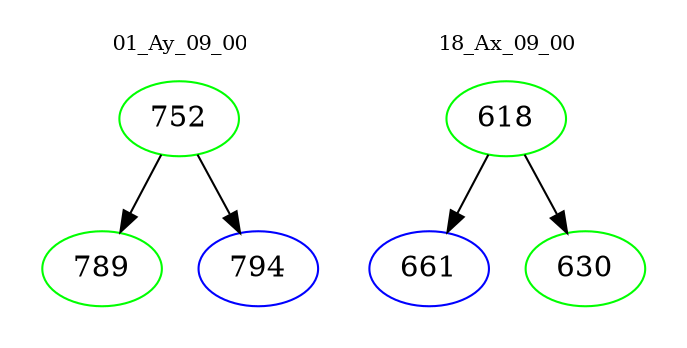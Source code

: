 digraph{
subgraph cluster_0 {
color = white
label = "01_Ay_09_00";
fontsize=10;
T0_752 [label="752", color="green"]
T0_752 -> T0_789 [color="black"]
T0_789 [label="789", color="green"]
T0_752 -> T0_794 [color="black"]
T0_794 [label="794", color="blue"]
}
subgraph cluster_1 {
color = white
label = "18_Ax_09_00";
fontsize=10;
T1_618 [label="618", color="green"]
T1_618 -> T1_661 [color="black"]
T1_661 [label="661", color="blue"]
T1_618 -> T1_630 [color="black"]
T1_630 [label="630", color="green"]
}
}
